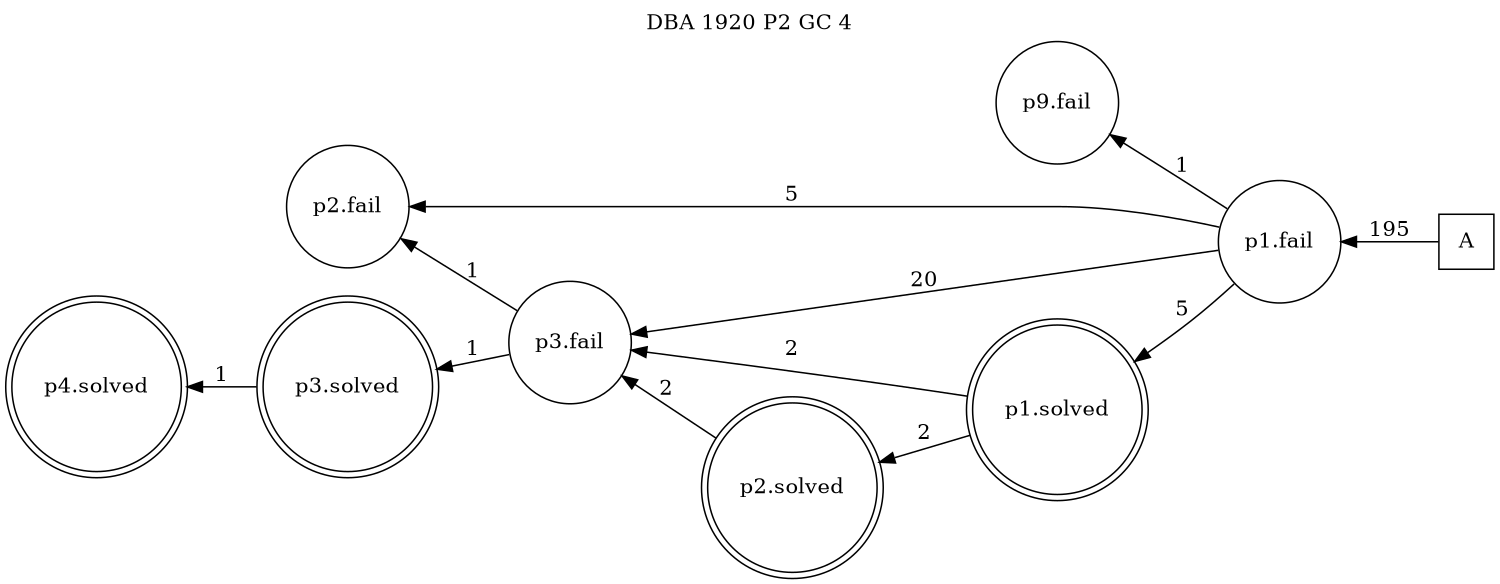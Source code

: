 digraph DBA_1920_P2_GC_4_LOW {
labelloc="tl"
label= " DBA 1920 P2 GC 4 "
rankdir="RL";
graph [ size=" 10 , 10 !"]

"A" [shape="square" label="A"]
"p1.fail" [shape="circle" label="p1.fail"]
"p9.fail" [shape="circle" label="p9.fail"]
"p2.fail" [shape="circle" label="p2.fail"]
"p3.fail" [shape="circle" label="p3.fail"]
"p1.solved" [shape="doublecircle" label="p1.solved"]
"p2.solved" [shape="doublecircle" label="p2.solved"]
"p3.solved" [shape="doublecircle" label="p3.solved"]
"p4.solved" [shape="doublecircle" label="p4.solved"]
"A" -> "p1.fail" [ label=195]
"p1.fail" -> "p9.fail" [ label=1]
"p1.fail" -> "p2.fail" [ label=5]
"p1.fail" -> "p3.fail" [ label=20]
"p1.fail" -> "p1.solved" [ label=5]
"p3.fail" -> "p2.fail" [ label=1]
"p3.fail" -> "p3.solved" [ label=1]
"p1.solved" -> "p3.fail" [ label=2]
"p1.solved" -> "p2.solved" [ label=2]
"p2.solved" -> "p3.fail" [ label=2]
"p3.solved" -> "p4.solved" [ label=1]
}
